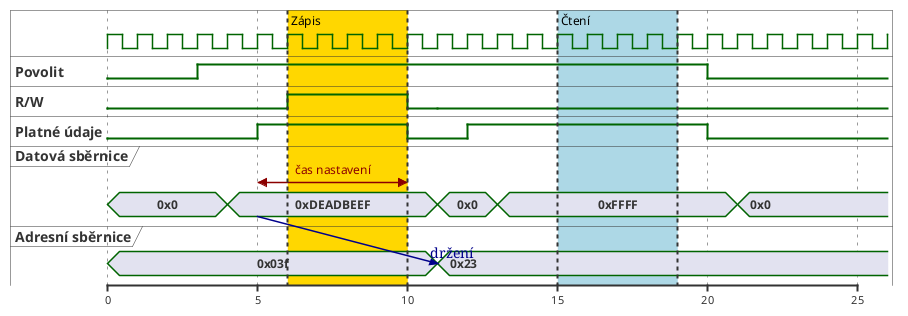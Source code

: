 @startuml
scale 5 as 150 pixels

clock clk with period 1
binary "Povolit" as en
binary "R/W" as rw
binary "Platné údaje" as dv
concise "Datová sběrnice" as db
concise "Adresní sběrnice" as addr

@6 as :write_beg
@10 as :write_end

@15 as :read_beg
@19 as :read_end

@0
en is low
db is "0x0"
addr is "0x03f"
rw is low
dv is 0

@:write_beg-3
 en is high
@:write_beg-2
 db is "0xDEADBEEF"
@:write_beg-1
dv is 1
@:write_beg
rw is high

@:write_end
rw is low
dv is low
@:write_end+1
rw is low
db is "0x0"
addr is "0x23"

@12
dv is high
@13 
db is "0xFFFF"

@20
en is low
dv is low
@21 
db is "0x0"

highlight :write_beg to :write_end #Gold:Zápis
highlight :read_beg to :read_end #lightBlue:Čtení

db@:write_beg-1 <-> @:write_end : čas nastavení
db@:write_beg-1 -> addr@:write_end+1 : držení
@enduml
